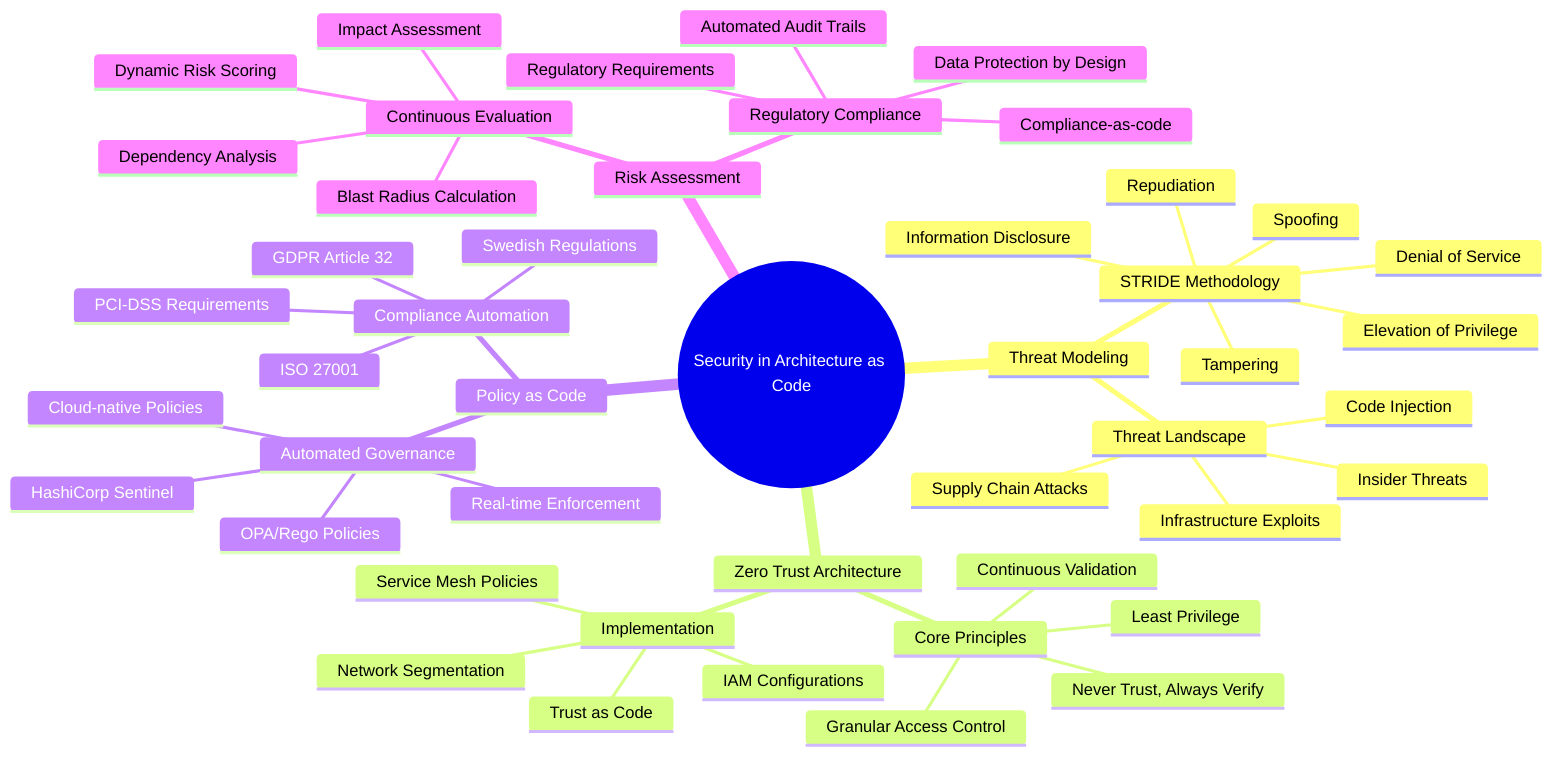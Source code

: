 mindmap
  root((Security in Architecture as Code))
    Threat Modeling
      Threat Landscape
        Supply Chain Attacks
        Code Injection
        Insider Threats
        Infrastructure Exploits
      STRIDE Methodology
        Spoofing
        Tampering
        Repudiation
        Information Disclosure
        Denial of Service
        Elevation of Privilege
    Zero Trust Architecture
      Core Principles
        Never Trust, Always Verify
        Continuous Validation
        Granular Access Control
        Least Privilege
      Implementation
        Network Segmentation
        Service Mesh Policies
        IAM Configurations
        Trust as Code
    Policy as Code
      Automated Governance
        OPA/Rego Policies
        HashiCorp Sentinel
        Cloud-native Policies
        Real-time Enforcement
      Compliance Automation
        GDPR Article 32
        PCI-DSS Requirements
        ISO 27001
        Swedish Regulations
    Risk Assessment
      Continuous Evaluation
        Blast Radius Calculation
        Impact Assessment
        Dependency Analysis
        Dynamic Risk Scoring
      Regulatory Compliance
        Data Protection by Design
        Automated Audit Trails
        Compliance-as-code
        Regulatory Requirements